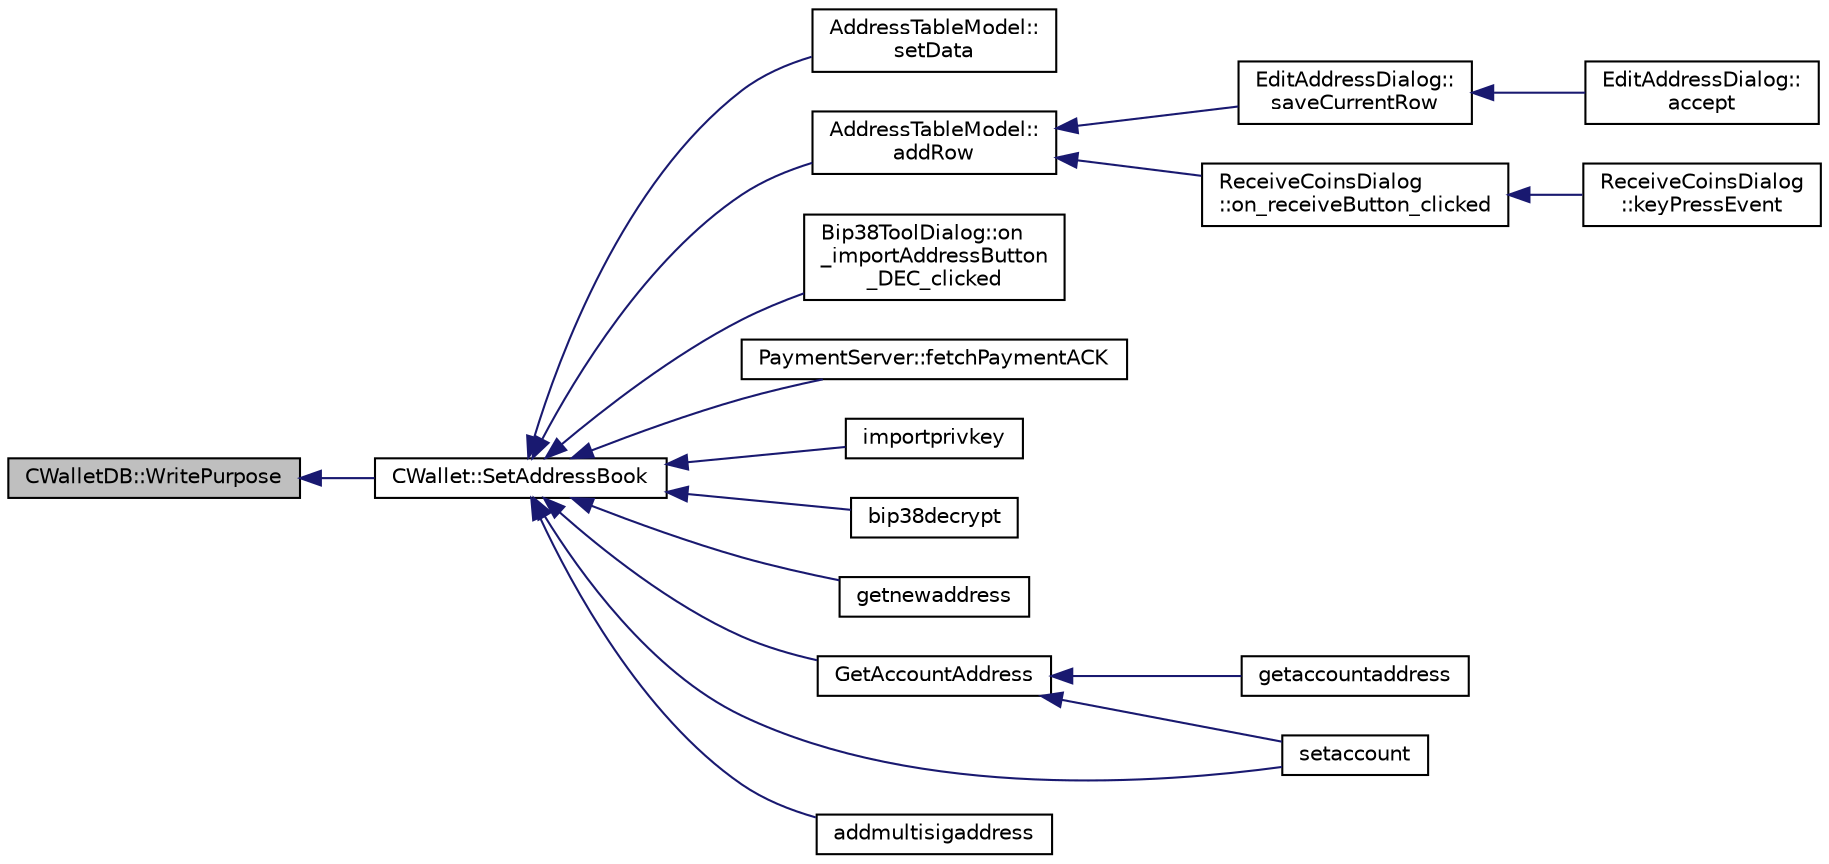 digraph "CWalletDB::WritePurpose"
{
  edge [fontname="Helvetica",fontsize="10",labelfontname="Helvetica",labelfontsize="10"];
  node [fontname="Helvetica",fontsize="10",shape=record];
  rankdir="LR";
  Node337 [label="CWalletDB::WritePurpose",height=0.2,width=0.4,color="black", fillcolor="grey75", style="filled", fontcolor="black"];
  Node337 -> Node338 [dir="back",color="midnightblue",fontsize="10",style="solid",fontname="Helvetica"];
  Node338 [label="CWallet::SetAddressBook",height=0.2,width=0.4,color="black", fillcolor="white", style="filled",URL="$group___actions.html#ga53e5528d7005608594e73f500bc5bb8f"];
  Node338 -> Node339 [dir="back",color="midnightblue",fontsize="10",style="solid",fontname="Helvetica"];
  Node339 [label="AddressTableModel::\lsetData",height=0.2,width=0.4,color="black", fillcolor="white", style="filled",URL="$class_address_table_model.html#a5c6bd467fd1fc499d126fe2b7380ce5c"];
  Node338 -> Node340 [dir="back",color="midnightblue",fontsize="10",style="solid",fontname="Helvetica"];
  Node340 [label="AddressTableModel::\laddRow",height=0.2,width=0.4,color="black", fillcolor="white", style="filled",URL="$class_address_table_model.html#aa72edd2a093a6e9318639d69d3a23488"];
  Node340 -> Node341 [dir="back",color="midnightblue",fontsize="10",style="solid",fontname="Helvetica"];
  Node341 [label="EditAddressDialog::\lsaveCurrentRow",height=0.2,width=0.4,color="black", fillcolor="white", style="filled",URL="$class_edit_address_dialog.html#a8494a551799cd1f4c253e557424c206c"];
  Node341 -> Node342 [dir="back",color="midnightblue",fontsize="10",style="solid",fontname="Helvetica"];
  Node342 [label="EditAddressDialog::\laccept",height=0.2,width=0.4,color="black", fillcolor="white", style="filled",URL="$class_edit_address_dialog.html#ac52b71129806bccf6533d0e9441393b6"];
  Node340 -> Node343 [dir="back",color="midnightblue",fontsize="10",style="solid",fontname="Helvetica"];
  Node343 [label="ReceiveCoinsDialog\l::on_receiveButton_clicked",height=0.2,width=0.4,color="black", fillcolor="white", style="filled",URL="$class_receive_coins_dialog.html#a9db8de31f6889288cb22c061aa51e0cd"];
  Node343 -> Node344 [dir="back",color="midnightblue",fontsize="10",style="solid",fontname="Helvetica"];
  Node344 [label="ReceiveCoinsDialog\l::keyPressEvent",height=0.2,width=0.4,color="black", fillcolor="white", style="filled",URL="$class_receive_coins_dialog.html#abcf17b510c473bf3e94ef12f7f5cfc10"];
  Node338 -> Node345 [dir="back",color="midnightblue",fontsize="10",style="solid",fontname="Helvetica"];
  Node345 [label="Bip38ToolDialog::on\l_importAddressButton\l_DEC_clicked",height=0.2,width=0.4,color="black", fillcolor="white", style="filled",URL="$class_bip38_tool_dialog.html#a20a1363ad4ff8e241583b3ceb19379e6"];
  Node338 -> Node346 [dir="back",color="midnightblue",fontsize="10",style="solid",fontname="Helvetica"];
  Node346 [label="PaymentServer::fetchPaymentACK",height=0.2,width=0.4,color="black", fillcolor="white", style="filled",URL="$class_payment_server.html#ab846f9e8778e5cc878b644133e8628f1"];
  Node338 -> Node347 [dir="back",color="midnightblue",fontsize="10",style="solid",fontname="Helvetica"];
  Node347 [label="importprivkey",height=0.2,width=0.4,color="black", fillcolor="white", style="filled",URL="$rpcdump_8cpp.html#a3a6fdb974fce01220a895393d444e981"];
  Node338 -> Node348 [dir="back",color="midnightblue",fontsize="10",style="solid",fontname="Helvetica"];
  Node348 [label="bip38decrypt",height=0.2,width=0.4,color="black", fillcolor="white", style="filled",URL="$rpcdump_8cpp.html#a64a0e2e87f6d741efd662ac94080159d"];
  Node338 -> Node349 [dir="back",color="midnightblue",fontsize="10",style="solid",fontname="Helvetica"];
  Node349 [label="getnewaddress",height=0.2,width=0.4,color="black", fillcolor="white", style="filled",URL="$rpcwallet_8cpp.html#aead824d845d670fbd8f187ebd4f9a535"];
  Node338 -> Node350 [dir="back",color="midnightblue",fontsize="10",style="solid",fontname="Helvetica"];
  Node350 [label="GetAccountAddress",height=0.2,width=0.4,color="black", fillcolor="white", style="filled",URL="$rpcwallet_8cpp.html#aa3d9baf7a6fc6c9f0a08ec861ca52f59"];
  Node350 -> Node351 [dir="back",color="midnightblue",fontsize="10",style="solid",fontname="Helvetica"];
  Node351 [label="getaccountaddress",height=0.2,width=0.4,color="black", fillcolor="white", style="filled",URL="$rpcwallet_8cpp.html#a92145bcb3cfb45eb47dca18f1c94c434"];
  Node350 -> Node352 [dir="back",color="midnightblue",fontsize="10",style="solid",fontname="Helvetica"];
  Node352 [label="setaccount",height=0.2,width=0.4,color="black", fillcolor="white", style="filled",URL="$rpcwallet_8cpp.html#a6bf0dc200554f841a4549a2e5087f699"];
  Node338 -> Node352 [dir="back",color="midnightblue",fontsize="10",style="solid",fontname="Helvetica"];
  Node338 -> Node353 [dir="back",color="midnightblue",fontsize="10",style="solid",fontname="Helvetica"];
  Node353 [label="addmultisigaddress",height=0.2,width=0.4,color="black", fillcolor="white", style="filled",URL="$rpcwallet_8cpp.html#a01e8a83cbd4209f10c71719383d7ca2d"];
}
